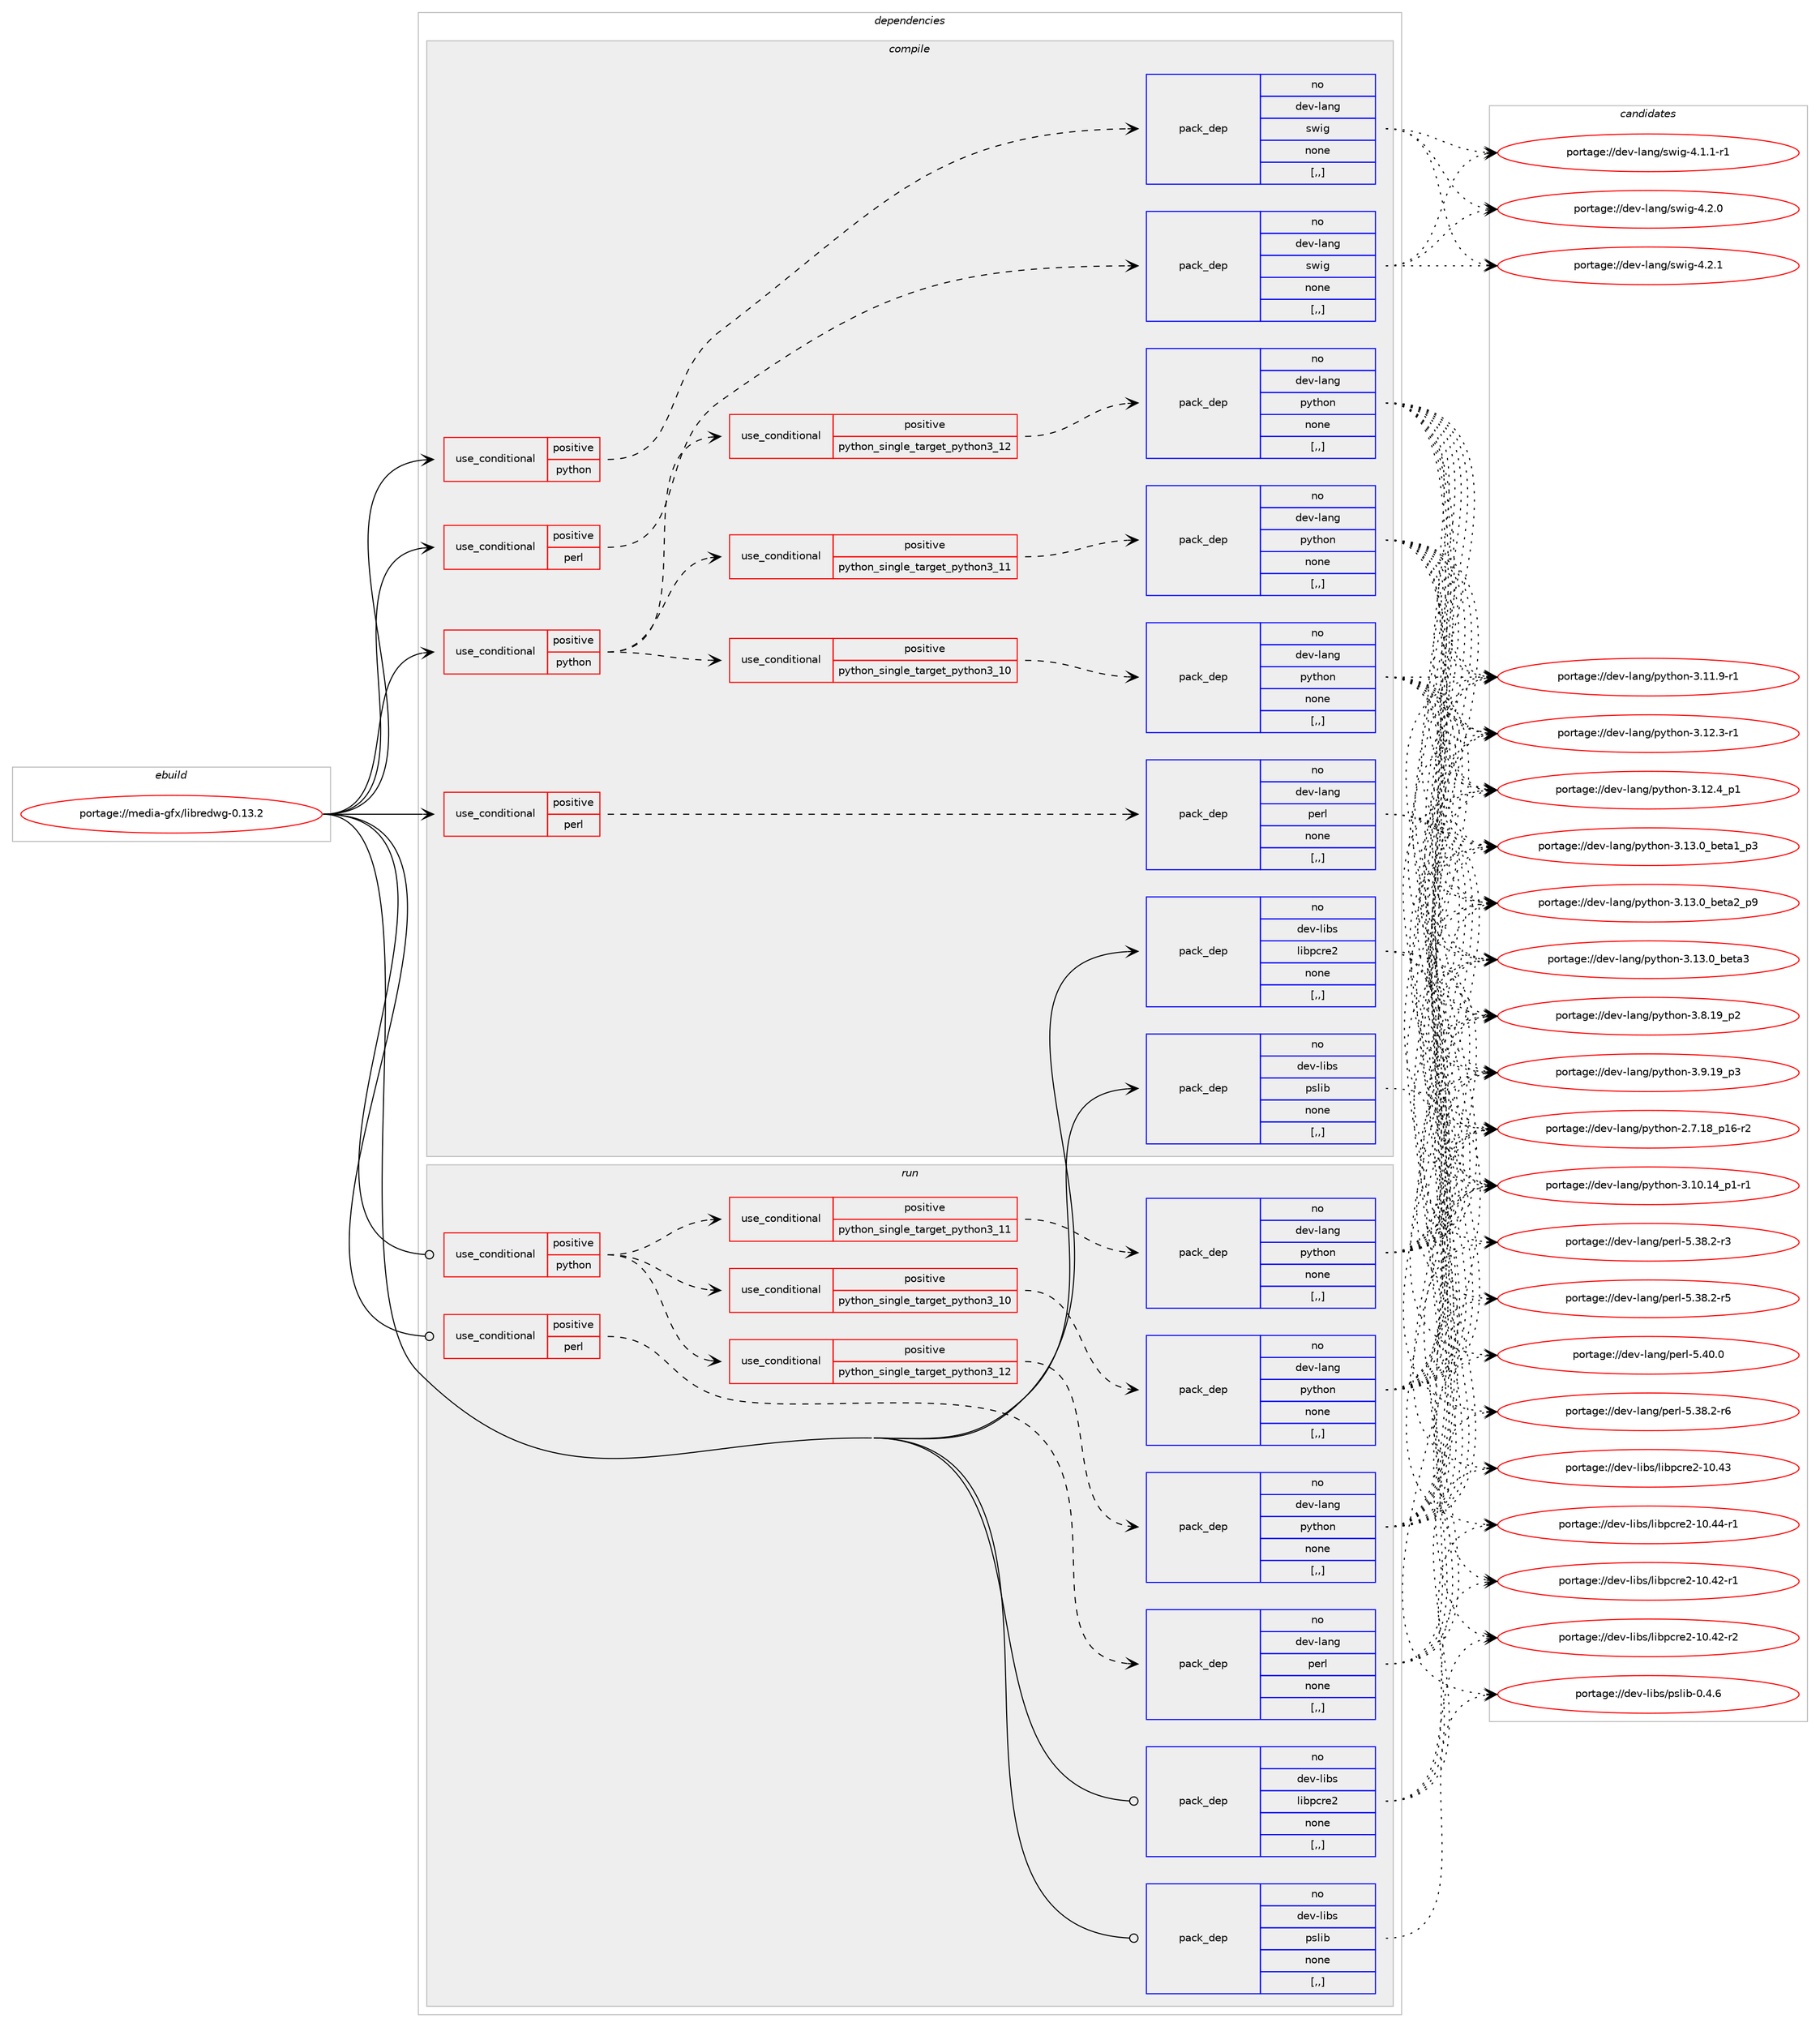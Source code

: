 digraph prolog {

# *************
# Graph options
# *************

newrank=true;
concentrate=true;
compound=true;
graph [rankdir=LR,fontname=Helvetica,fontsize=10,ranksep=1.5];#, ranksep=2.5, nodesep=0.2];
edge  [arrowhead=vee];
node  [fontname=Helvetica,fontsize=10];

# **********
# The ebuild
# **********

subgraph cluster_leftcol {
color=gray;
rank=same;
label=<<i>ebuild</i>>;
id [label="portage://media-gfx/libredwg-0.13.2", color=red, width=4, href="../media-gfx/libredwg-0.13.2.svg"];
}

# ****************
# The dependencies
# ****************

subgraph cluster_midcol {
color=gray;
label=<<i>dependencies</i>>;
subgraph cluster_compile {
fillcolor="#eeeeee";
style=filled;
label=<<i>compile</i>>;
subgraph cond72000 {
dependency285585 [label=<<TABLE BORDER="0" CELLBORDER="1" CELLSPACING="0" CELLPADDING="4"><TR><TD ROWSPAN="3" CELLPADDING="10">use_conditional</TD></TR><TR><TD>positive</TD></TR><TR><TD>perl</TD></TR></TABLE>>, shape=none, color=red];
subgraph pack211288 {
dependency285586 [label=<<TABLE BORDER="0" CELLBORDER="1" CELLSPACING="0" CELLPADDING="4" WIDTH="220"><TR><TD ROWSPAN="6" CELLPADDING="30">pack_dep</TD></TR><TR><TD WIDTH="110">no</TD></TR><TR><TD>dev-lang</TD></TR><TR><TD>perl</TD></TR><TR><TD>none</TD></TR><TR><TD>[,,]</TD></TR></TABLE>>, shape=none, color=blue];
}
dependency285585:e -> dependency285586:w [weight=20,style="dashed",arrowhead="vee"];
}
id:e -> dependency285585:w [weight=20,style="solid",arrowhead="vee"];
subgraph cond72001 {
dependency285587 [label=<<TABLE BORDER="0" CELLBORDER="1" CELLSPACING="0" CELLPADDING="4"><TR><TD ROWSPAN="3" CELLPADDING="10">use_conditional</TD></TR><TR><TD>positive</TD></TR><TR><TD>perl</TD></TR></TABLE>>, shape=none, color=red];
subgraph pack211289 {
dependency285588 [label=<<TABLE BORDER="0" CELLBORDER="1" CELLSPACING="0" CELLPADDING="4" WIDTH="220"><TR><TD ROWSPAN="6" CELLPADDING="30">pack_dep</TD></TR><TR><TD WIDTH="110">no</TD></TR><TR><TD>dev-lang</TD></TR><TR><TD>swig</TD></TR><TR><TD>none</TD></TR><TR><TD>[,,]</TD></TR></TABLE>>, shape=none, color=blue];
}
dependency285587:e -> dependency285588:w [weight=20,style="dashed",arrowhead="vee"];
}
id:e -> dependency285587:w [weight=20,style="solid",arrowhead="vee"];
subgraph cond72002 {
dependency285589 [label=<<TABLE BORDER="0" CELLBORDER="1" CELLSPACING="0" CELLPADDING="4"><TR><TD ROWSPAN="3" CELLPADDING="10">use_conditional</TD></TR><TR><TD>positive</TD></TR><TR><TD>python</TD></TR></TABLE>>, shape=none, color=red];
subgraph cond72003 {
dependency285590 [label=<<TABLE BORDER="0" CELLBORDER="1" CELLSPACING="0" CELLPADDING="4"><TR><TD ROWSPAN="3" CELLPADDING="10">use_conditional</TD></TR><TR><TD>positive</TD></TR><TR><TD>python_single_target_python3_10</TD></TR></TABLE>>, shape=none, color=red];
subgraph pack211290 {
dependency285591 [label=<<TABLE BORDER="0" CELLBORDER="1" CELLSPACING="0" CELLPADDING="4" WIDTH="220"><TR><TD ROWSPAN="6" CELLPADDING="30">pack_dep</TD></TR><TR><TD WIDTH="110">no</TD></TR><TR><TD>dev-lang</TD></TR><TR><TD>python</TD></TR><TR><TD>none</TD></TR><TR><TD>[,,]</TD></TR></TABLE>>, shape=none, color=blue];
}
dependency285590:e -> dependency285591:w [weight=20,style="dashed",arrowhead="vee"];
}
dependency285589:e -> dependency285590:w [weight=20,style="dashed",arrowhead="vee"];
subgraph cond72004 {
dependency285592 [label=<<TABLE BORDER="0" CELLBORDER="1" CELLSPACING="0" CELLPADDING="4"><TR><TD ROWSPAN="3" CELLPADDING="10">use_conditional</TD></TR><TR><TD>positive</TD></TR><TR><TD>python_single_target_python3_11</TD></TR></TABLE>>, shape=none, color=red];
subgraph pack211291 {
dependency285593 [label=<<TABLE BORDER="0" CELLBORDER="1" CELLSPACING="0" CELLPADDING="4" WIDTH="220"><TR><TD ROWSPAN="6" CELLPADDING="30">pack_dep</TD></TR><TR><TD WIDTH="110">no</TD></TR><TR><TD>dev-lang</TD></TR><TR><TD>python</TD></TR><TR><TD>none</TD></TR><TR><TD>[,,]</TD></TR></TABLE>>, shape=none, color=blue];
}
dependency285592:e -> dependency285593:w [weight=20,style="dashed",arrowhead="vee"];
}
dependency285589:e -> dependency285592:w [weight=20,style="dashed",arrowhead="vee"];
subgraph cond72005 {
dependency285594 [label=<<TABLE BORDER="0" CELLBORDER="1" CELLSPACING="0" CELLPADDING="4"><TR><TD ROWSPAN="3" CELLPADDING="10">use_conditional</TD></TR><TR><TD>positive</TD></TR><TR><TD>python_single_target_python3_12</TD></TR></TABLE>>, shape=none, color=red];
subgraph pack211292 {
dependency285595 [label=<<TABLE BORDER="0" CELLBORDER="1" CELLSPACING="0" CELLPADDING="4" WIDTH="220"><TR><TD ROWSPAN="6" CELLPADDING="30">pack_dep</TD></TR><TR><TD WIDTH="110">no</TD></TR><TR><TD>dev-lang</TD></TR><TR><TD>python</TD></TR><TR><TD>none</TD></TR><TR><TD>[,,]</TD></TR></TABLE>>, shape=none, color=blue];
}
dependency285594:e -> dependency285595:w [weight=20,style="dashed",arrowhead="vee"];
}
dependency285589:e -> dependency285594:w [weight=20,style="dashed",arrowhead="vee"];
}
id:e -> dependency285589:w [weight=20,style="solid",arrowhead="vee"];
subgraph cond72006 {
dependency285596 [label=<<TABLE BORDER="0" CELLBORDER="1" CELLSPACING="0" CELLPADDING="4"><TR><TD ROWSPAN="3" CELLPADDING="10">use_conditional</TD></TR><TR><TD>positive</TD></TR><TR><TD>python</TD></TR></TABLE>>, shape=none, color=red];
subgraph pack211293 {
dependency285597 [label=<<TABLE BORDER="0" CELLBORDER="1" CELLSPACING="0" CELLPADDING="4" WIDTH="220"><TR><TD ROWSPAN="6" CELLPADDING="30">pack_dep</TD></TR><TR><TD WIDTH="110">no</TD></TR><TR><TD>dev-lang</TD></TR><TR><TD>swig</TD></TR><TR><TD>none</TD></TR><TR><TD>[,,]</TD></TR></TABLE>>, shape=none, color=blue];
}
dependency285596:e -> dependency285597:w [weight=20,style="dashed",arrowhead="vee"];
}
id:e -> dependency285596:w [weight=20,style="solid",arrowhead="vee"];
subgraph pack211294 {
dependency285598 [label=<<TABLE BORDER="0" CELLBORDER="1" CELLSPACING="0" CELLPADDING="4" WIDTH="220"><TR><TD ROWSPAN="6" CELLPADDING="30">pack_dep</TD></TR><TR><TD WIDTH="110">no</TD></TR><TR><TD>dev-libs</TD></TR><TR><TD>libpcre2</TD></TR><TR><TD>none</TD></TR><TR><TD>[,,]</TD></TR></TABLE>>, shape=none, color=blue];
}
id:e -> dependency285598:w [weight=20,style="solid",arrowhead="vee"];
subgraph pack211295 {
dependency285599 [label=<<TABLE BORDER="0" CELLBORDER="1" CELLSPACING="0" CELLPADDING="4" WIDTH="220"><TR><TD ROWSPAN="6" CELLPADDING="30">pack_dep</TD></TR><TR><TD WIDTH="110">no</TD></TR><TR><TD>dev-libs</TD></TR><TR><TD>pslib</TD></TR><TR><TD>none</TD></TR><TR><TD>[,,]</TD></TR></TABLE>>, shape=none, color=blue];
}
id:e -> dependency285599:w [weight=20,style="solid",arrowhead="vee"];
}
subgraph cluster_compileandrun {
fillcolor="#eeeeee";
style=filled;
label=<<i>compile and run</i>>;
}
subgraph cluster_run {
fillcolor="#eeeeee";
style=filled;
label=<<i>run</i>>;
subgraph cond72007 {
dependency285600 [label=<<TABLE BORDER="0" CELLBORDER="1" CELLSPACING="0" CELLPADDING="4"><TR><TD ROWSPAN="3" CELLPADDING="10">use_conditional</TD></TR><TR><TD>positive</TD></TR><TR><TD>perl</TD></TR></TABLE>>, shape=none, color=red];
subgraph pack211296 {
dependency285601 [label=<<TABLE BORDER="0" CELLBORDER="1" CELLSPACING="0" CELLPADDING="4" WIDTH="220"><TR><TD ROWSPAN="6" CELLPADDING="30">pack_dep</TD></TR><TR><TD WIDTH="110">no</TD></TR><TR><TD>dev-lang</TD></TR><TR><TD>perl</TD></TR><TR><TD>none</TD></TR><TR><TD>[,,]</TD></TR></TABLE>>, shape=none, color=blue];
}
dependency285600:e -> dependency285601:w [weight=20,style="dashed",arrowhead="vee"];
}
id:e -> dependency285600:w [weight=20,style="solid",arrowhead="odot"];
subgraph cond72008 {
dependency285602 [label=<<TABLE BORDER="0" CELLBORDER="1" CELLSPACING="0" CELLPADDING="4"><TR><TD ROWSPAN="3" CELLPADDING="10">use_conditional</TD></TR><TR><TD>positive</TD></TR><TR><TD>python</TD></TR></TABLE>>, shape=none, color=red];
subgraph cond72009 {
dependency285603 [label=<<TABLE BORDER="0" CELLBORDER="1" CELLSPACING="0" CELLPADDING="4"><TR><TD ROWSPAN="3" CELLPADDING="10">use_conditional</TD></TR><TR><TD>positive</TD></TR><TR><TD>python_single_target_python3_10</TD></TR></TABLE>>, shape=none, color=red];
subgraph pack211297 {
dependency285604 [label=<<TABLE BORDER="0" CELLBORDER="1" CELLSPACING="0" CELLPADDING="4" WIDTH="220"><TR><TD ROWSPAN="6" CELLPADDING="30">pack_dep</TD></TR><TR><TD WIDTH="110">no</TD></TR><TR><TD>dev-lang</TD></TR><TR><TD>python</TD></TR><TR><TD>none</TD></TR><TR><TD>[,,]</TD></TR></TABLE>>, shape=none, color=blue];
}
dependency285603:e -> dependency285604:w [weight=20,style="dashed",arrowhead="vee"];
}
dependency285602:e -> dependency285603:w [weight=20,style="dashed",arrowhead="vee"];
subgraph cond72010 {
dependency285605 [label=<<TABLE BORDER="0" CELLBORDER="1" CELLSPACING="0" CELLPADDING="4"><TR><TD ROWSPAN="3" CELLPADDING="10">use_conditional</TD></TR><TR><TD>positive</TD></TR><TR><TD>python_single_target_python3_11</TD></TR></TABLE>>, shape=none, color=red];
subgraph pack211298 {
dependency285606 [label=<<TABLE BORDER="0" CELLBORDER="1" CELLSPACING="0" CELLPADDING="4" WIDTH="220"><TR><TD ROWSPAN="6" CELLPADDING="30">pack_dep</TD></TR><TR><TD WIDTH="110">no</TD></TR><TR><TD>dev-lang</TD></TR><TR><TD>python</TD></TR><TR><TD>none</TD></TR><TR><TD>[,,]</TD></TR></TABLE>>, shape=none, color=blue];
}
dependency285605:e -> dependency285606:w [weight=20,style="dashed",arrowhead="vee"];
}
dependency285602:e -> dependency285605:w [weight=20,style="dashed",arrowhead="vee"];
subgraph cond72011 {
dependency285607 [label=<<TABLE BORDER="0" CELLBORDER="1" CELLSPACING="0" CELLPADDING="4"><TR><TD ROWSPAN="3" CELLPADDING="10">use_conditional</TD></TR><TR><TD>positive</TD></TR><TR><TD>python_single_target_python3_12</TD></TR></TABLE>>, shape=none, color=red];
subgraph pack211299 {
dependency285608 [label=<<TABLE BORDER="0" CELLBORDER="1" CELLSPACING="0" CELLPADDING="4" WIDTH="220"><TR><TD ROWSPAN="6" CELLPADDING="30">pack_dep</TD></TR><TR><TD WIDTH="110">no</TD></TR><TR><TD>dev-lang</TD></TR><TR><TD>python</TD></TR><TR><TD>none</TD></TR><TR><TD>[,,]</TD></TR></TABLE>>, shape=none, color=blue];
}
dependency285607:e -> dependency285608:w [weight=20,style="dashed",arrowhead="vee"];
}
dependency285602:e -> dependency285607:w [weight=20,style="dashed",arrowhead="vee"];
}
id:e -> dependency285602:w [weight=20,style="solid",arrowhead="odot"];
subgraph pack211300 {
dependency285609 [label=<<TABLE BORDER="0" CELLBORDER="1" CELLSPACING="0" CELLPADDING="4" WIDTH="220"><TR><TD ROWSPAN="6" CELLPADDING="30">pack_dep</TD></TR><TR><TD WIDTH="110">no</TD></TR><TR><TD>dev-libs</TD></TR><TR><TD>libpcre2</TD></TR><TR><TD>none</TD></TR><TR><TD>[,,]</TD></TR></TABLE>>, shape=none, color=blue];
}
id:e -> dependency285609:w [weight=20,style="solid",arrowhead="odot"];
subgraph pack211301 {
dependency285610 [label=<<TABLE BORDER="0" CELLBORDER="1" CELLSPACING="0" CELLPADDING="4" WIDTH="220"><TR><TD ROWSPAN="6" CELLPADDING="30">pack_dep</TD></TR><TR><TD WIDTH="110">no</TD></TR><TR><TD>dev-libs</TD></TR><TR><TD>pslib</TD></TR><TR><TD>none</TD></TR><TR><TD>[,,]</TD></TR></TABLE>>, shape=none, color=blue];
}
id:e -> dependency285610:w [weight=20,style="solid",arrowhead="odot"];
}
}

# **************
# The candidates
# **************

subgraph cluster_choices {
rank=same;
color=gray;
label=<<i>candidates</i>>;

subgraph choice211288 {
color=black;
nodesep=1;
choice100101118451089711010347112101114108455346515646504511451 [label="portage://dev-lang/perl-5.38.2-r3", color=red, width=4,href="../dev-lang/perl-5.38.2-r3.svg"];
choice100101118451089711010347112101114108455346515646504511453 [label="portage://dev-lang/perl-5.38.2-r5", color=red, width=4,href="../dev-lang/perl-5.38.2-r5.svg"];
choice100101118451089711010347112101114108455346515646504511454 [label="portage://dev-lang/perl-5.38.2-r6", color=red, width=4,href="../dev-lang/perl-5.38.2-r6.svg"];
choice10010111845108971101034711210111410845534652484648 [label="portage://dev-lang/perl-5.40.0", color=red, width=4,href="../dev-lang/perl-5.40.0.svg"];
dependency285586:e -> choice100101118451089711010347112101114108455346515646504511451:w [style=dotted,weight="100"];
dependency285586:e -> choice100101118451089711010347112101114108455346515646504511453:w [style=dotted,weight="100"];
dependency285586:e -> choice100101118451089711010347112101114108455346515646504511454:w [style=dotted,weight="100"];
dependency285586:e -> choice10010111845108971101034711210111410845534652484648:w [style=dotted,weight="100"];
}
subgraph choice211289 {
color=black;
nodesep=1;
choice1001011184510897110103471151191051034552464946494511449 [label="portage://dev-lang/swig-4.1.1-r1", color=red, width=4,href="../dev-lang/swig-4.1.1-r1.svg"];
choice100101118451089711010347115119105103455246504648 [label="portage://dev-lang/swig-4.2.0", color=red, width=4,href="../dev-lang/swig-4.2.0.svg"];
choice100101118451089711010347115119105103455246504649 [label="portage://dev-lang/swig-4.2.1", color=red, width=4,href="../dev-lang/swig-4.2.1.svg"];
dependency285588:e -> choice1001011184510897110103471151191051034552464946494511449:w [style=dotted,weight="100"];
dependency285588:e -> choice100101118451089711010347115119105103455246504648:w [style=dotted,weight="100"];
dependency285588:e -> choice100101118451089711010347115119105103455246504649:w [style=dotted,weight="100"];
}
subgraph choice211290 {
color=black;
nodesep=1;
choice100101118451089711010347112121116104111110455046554649569511249544511450 [label="portage://dev-lang/python-2.7.18_p16-r2", color=red, width=4,href="../dev-lang/python-2.7.18_p16-r2.svg"];
choice100101118451089711010347112121116104111110455146494846495295112494511449 [label="portage://dev-lang/python-3.10.14_p1-r1", color=red, width=4,href="../dev-lang/python-3.10.14_p1-r1.svg"];
choice100101118451089711010347112121116104111110455146494946574511449 [label="portage://dev-lang/python-3.11.9-r1", color=red, width=4,href="../dev-lang/python-3.11.9-r1.svg"];
choice100101118451089711010347112121116104111110455146495046514511449 [label="portage://dev-lang/python-3.12.3-r1", color=red, width=4,href="../dev-lang/python-3.12.3-r1.svg"];
choice100101118451089711010347112121116104111110455146495046529511249 [label="portage://dev-lang/python-3.12.4_p1", color=red, width=4,href="../dev-lang/python-3.12.4_p1.svg"];
choice10010111845108971101034711212111610411111045514649514648959810111697499511251 [label="portage://dev-lang/python-3.13.0_beta1_p3", color=red, width=4,href="../dev-lang/python-3.13.0_beta1_p3.svg"];
choice10010111845108971101034711212111610411111045514649514648959810111697509511257 [label="portage://dev-lang/python-3.13.0_beta2_p9", color=red, width=4,href="../dev-lang/python-3.13.0_beta2_p9.svg"];
choice1001011184510897110103471121211161041111104551464951464895981011169751 [label="portage://dev-lang/python-3.13.0_beta3", color=red, width=4,href="../dev-lang/python-3.13.0_beta3.svg"];
choice100101118451089711010347112121116104111110455146564649579511250 [label="portage://dev-lang/python-3.8.19_p2", color=red, width=4,href="../dev-lang/python-3.8.19_p2.svg"];
choice100101118451089711010347112121116104111110455146574649579511251 [label="portage://dev-lang/python-3.9.19_p3", color=red, width=4,href="../dev-lang/python-3.9.19_p3.svg"];
dependency285591:e -> choice100101118451089711010347112121116104111110455046554649569511249544511450:w [style=dotted,weight="100"];
dependency285591:e -> choice100101118451089711010347112121116104111110455146494846495295112494511449:w [style=dotted,weight="100"];
dependency285591:e -> choice100101118451089711010347112121116104111110455146494946574511449:w [style=dotted,weight="100"];
dependency285591:e -> choice100101118451089711010347112121116104111110455146495046514511449:w [style=dotted,weight="100"];
dependency285591:e -> choice100101118451089711010347112121116104111110455146495046529511249:w [style=dotted,weight="100"];
dependency285591:e -> choice10010111845108971101034711212111610411111045514649514648959810111697499511251:w [style=dotted,weight="100"];
dependency285591:e -> choice10010111845108971101034711212111610411111045514649514648959810111697509511257:w [style=dotted,weight="100"];
dependency285591:e -> choice1001011184510897110103471121211161041111104551464951464895981011169751:w [style=dotted,weight="100"];
dependency285591:e -> choice100101118451089711010347112121116104111110455146564649579511250:w [style=dotted,weight="100"];
dependency285591:e -> choice100101118451089711010347112121116104111110455146574649579511251:w [style=dotted,weight="100"];
}
subgraph choice211291 {
color=black;
nodesep=1;
choice100101118451089711010347112121116104111110455046554649569511249544511450 [label="portage://dev-lang/python-2.7.18_p16-r2", color=red, width=4,href="../dev-lang/python-2.7.18_p16-r2.svg"];
choice100101118451089711010347112121116104111110455146494846495295112494511449 [label="portage://dev-lang/python-3.10.14_p1-r1", color=red, width=4,href="../dev-lang/python-3.10.14_p1-r1.svg"];
choice100101118451089711010347112121116104111110455146494946574511449 [label="portage://dev-lang/python-3.11.9-r1", color=red, width=4,href="../dev-lang/python-3.11.9-r1.svg"];
choice100101118451089711010347112121116104111110455146495046514511449 [label="portage://dev-lang/python-3.12.3-r1", color=red, width=4,href="../dev-lang/python-3.12.3-r1.svg"];
choice100101118451089711010347112121116104111110455146495046529511249 [label="portage://dev-lang/python-3.12.4_p1", color=red, width=4,href="../dev-lang/python-3.12.4_p1.svg"];
choice10010111845108971101034711212111610411111045514649514648959810111697499511251 [label="portage://dev-lang/python-3.13.0_beta1_p3", color=red, width=4,href="../dev-lang/python-3.13.0_beta1_p3.svg"];
choice10010111845108971101034711212111610411111045514649514648959810111697509511257 [label="portage://dev-lang/python-3.13.0_beta2_p9", color=red, width=4,href="../dev-lang/python-3.13.0_beta2_p9.svg"];
choice1001011184510897110103471121211161041111104551464951464895981011169751 [label="portage://dev-lang/python-3.13.0_beta3", color=red, width=4,href="../dev-lang/python-3.13.0_beta3.svg"];
choice100101118451089711010347112121116104111110455146564649579511250 [label="portage://dev-lang/python-3.8.19_p2", color=red, width=4,href="../dev-lang/python-3.8.19_p2.svg"];
choice100101118451089711010347112121116104111110455146574649579511251 [label="portage://dev-lang/python-3.9.19_p3", color=red, width=4,href="../dev-lang/python-3.9.19_p3.svg"];
dependency285593:e -> choice100101118451089711010347112121116104111110455046554649569511249544511450:w [style=dotted,weight="100"];
dependency285593:e -> choice100101118451089711010347112121116104111110455146494846495295112494511449:w [style=dotted,weight="100"];
dependency285593:e -> choice100101118451089711010347112121116104111110455146494946574511449:w [style=dotted,weight="100"];
dependency285593:e -> choice100101118451089711010347112121116104111110455146495046514511449:w [style=dotted,weight="100"];
dependency285593:e -> choice100101118451089711010347112121116104111110455146495046529511249:w [style=dotted,weight="100"];
dependency285593:e -> choice10010111845108971101034711212111610411111045514649514648959810111697499511251:w [style=dotted,weight="100"];
dependency285593:e -> choice10010111845108971101034711212111610411111045514649514648959810111697509511257:w [style=dotted,weight="100"];
dependency285593:e -> choice1001011184510897110103471121211161041111104551464951464895981011169751:w [style=dotted,weight="100"];
dependency285593:e -> choice100101118451089711010347112121116104111110455146564649579511250:w [style=dotted,weight="100"];
dependency285593:e -> choice100101118451089711010347112121116104111110455146574649579511251:w [style=dotted,weight="100"];
}
subgraph choice211292 {
color=black;
nodesep=1;
choice100101118451089711010347112121116104111110455046554649569511249544511450 [label="portage://dev-lang/python-2.7.18_p16-r2", color=red, width=4,href="../dev-lang/python-2.7.18_p16-r2.svg"];
choice100101118451089711010347112121116104111110455146494846495295112494511449 [label="portage://dev-lang/python-3.10.14_p1-r1", color=red, width=4,href="../dev-lang/python-3.10.14_p1-r1.svg"];
choice100101118451089711010347112121116104111110455146494946574511449 [label="portage://dev-lang/python-3.11.9-r1", color=red, width=4,href="../dev-lang/python-3.11.9-r1.svg"];
choice100101118451089711010347112121116104111110455146495046514511449 [label="portage://dev-lang/python-3.12.3-r1", color=red, width=4,href="../dev-lang/python-3.12.3-r1.svg"];
choice100101118451089711010347112121116104111110455146495046529511249 [label="portage://dev-lang/python-3.12.4_p1", color=red, width=4,href="../dev-lang/python-3.12.4_p1.svg"];
choice10010111845108971101034711212111610411111045514649514648959810111697499511251 [label="portage://dev-lang/python-3.13.0_beta1_p3", color=red, width=4,href="../dev-lang/python-3.13.0_beta1_p3.svg"];
choice10010111845108971101034711212111610411111045514649514648959810111697509511257 [label="portage://dev-lang/python-3.13.0_beta2_p9", color=red, width=4,href="../dev-lang/python-3.13.0_beta2_p9.svg"];
choice1001011184510897110103471121211161041111104551464951464895981011169751 [label="portage://dev-lang/python-3.13.0_beta3", color=red, width=4,href="../dev-lang/python-3.13.0_beta3.svg"];
choice100101118451089711010347112121116104111110455146564649579511250 [label="portage://dev-lang/python-3.8.19_p2", color=red, width=4,href="../dev-lang/python-3.8.19_p2.svg"];
choice100101118451089711010347112121116104111110455146574649579511251 [label="portage://dev-lang/python-3.9.19_p3", color=red, width=4,href="../dev-lang/python-3.9.19_p3.svg"];
dependency285595:e -> choice100101118451089711010347112121116104111110455046554649569511249544511450:w [style=dotted,weight="100"];
dependency285595:e -> choice100101118451089711010347112121116104111110455146494846495295112494511449:w [style=dotted,weight="100"];
dependency285595:e -> choice100101118451089711010347112121116104111110455146494946574511449:w [style=dotted,weight="100"];
dependency285595:e -> choice100101118451089711010347112121116104111110455146495046514511449:w [style=dotted,weight="100"];
dependency285595:e -> choice100101118451089711010347112121116104111110455146495046529511249:w [style=dotted,weight="100"];
dependency285595:e -> choice10010111845108971101034711212111610411111045514649514648959810111697499511251:w [style=dotted,weight="100"];
dependency285595:e -> choice10010111845108971101034711212111610411111045514649514648959810111697509511257:w [style=dotted,weight="100"];
dependency285595:e -> choice1001011184510897110103471121211161041111104551464951464895981011169751:w [style=dotted,weight="100"];
dependency285595:e -> choice100101118451089711010347112121116104111110455146564649579511250:w [style=dotted,weight="100"];
dependency285595:e -> choice100101118451089711010347112121116104111110455146574649579511251:w [style=dotted,weight="100"];
}
subgraph choice211293 {
color=black;
nodesep=1;
choice1001011184510897110103471151191051034552464946494511449 [label="portage://dev-lang/swig-4.1.1-r1", color=red, width=4,href="../dev-lang/swig-4.1.1-r1.svg"];
choice100101118451089711010347115119105103455246504648 [label="portage://dev-lang/swig-4.2.0", color=red, width=4,href="../dev-lang/swig-4.2.0.svg"];
choice100101118451089711010347115119105103455246504649 [label="portage://dev-lang/swig-4.2.1", color=red, width=4,href="../dev-lang/swig-4.2.1.svg"];
dependency285597:e -> choice1001011184510897110103471151191051034552464946494511449:w [style=dotted,weight="100"];
dependency285597:e -> choice100101118451089711010347115119105103455246504648:w [style=dotted,weight="100"];
dependency285597:e -> choice100101118451089711010347115119105103455246504649:w [style=dotted,weight="100"];
}
subgraph choice211294 {
color=black;
nodesep=1;
choice1001011184510810598115471081059811299114101504549484652504511449 [label="portage://dev-libs/libpcre2-10.42-r1", color=red, width=4,href="../dev-libs/libpcre2-10.42-r1.svg"];
choice1001011184510810598115471081059811299114101504549484652504511450 [label="portage://dev-libs/libpcre2-10.42-r2", color=red, width=4,href="../dev-libs/libpcre2-10.42-r2.svg"];
choice100101118451081059811547108105981129911410150454948465251 [label="portage://dev-libs/libpcre2-10.43", color=red, width=4,href="../dev-libs/libpcre2-10.43.svg"];
choice1001011184510810598115471081059811299114101504549484652524511449 [label="portage://dev-libs/libpcre2-10.44-r1", color=red, width=4,href="../dev-libs/libpcre2-10.44-r1.svg"];
dependency285598:e -> choice1001011184510810598115471081059811299114101504549484652504511449:w [style=dotted,weight="100"];
dependency285598:e -> choice1001011184510810598115471081059811299114101504549484652504511450:w [style=dotted,weight="100"];
dependency285598:e -> choice100101118451081059811547108105981129911410150454948465251:w [style=dotted,weight="100"];
dependency285598:e -> choice1001011184510810598115471081059811299114101504549484652524511449:w [style=dotted,weight="100"];
}
subgraph choice211295 {
color=black;
nodesep=1;
choice10010111845108105981154711211510810598454846524654 [label="portage://dev-libs/pslib-0.4.6", color=red, width=4,href="../dev-libs/pslib-0.4.6.svg"];
dependency285599:e -> choice10010111845108105981154711211510810598454846524654:w [style=dotted,weight="100"];
}
subgraph choice211296 {
color=black;
nodesep=1;
choice100101118451089711010347112101114108455346515646504511451 [label="portage://dev-lang/perl-5.38.2-r3", color=red, width=4,href="../dev-lang/perl-5.38.2-r3.svg"];
choice100101118451089711010347112101114108455346515646504511453 [label="portage://dev-lang/perl-5.38.2-r5", color=red, width=4,href="../dev-lang/perl-5.38.2-r5.svg"];
choice100101118451089711010347112101114108455346515646504511454 [label="portage://dev-lang/perl-5.38.2-r6", color=red, width=4,href="../dev-lang/perl-5.38.2-r6.svg"];
choice10010111845108971101034711210111410845534652484648 [label="portage://dev-lang/perl-5.40.0", color=red, width=4,href="../dev-lang/perl-5.40.0.svg"];
dependency285601:e -> choice100101118451089711010347112101114108455346515646504511451:w [style=dotted,weight="100"];
dependency285601:e -> choice100101118451089711010347112101114108455346515646504511453:w [style=dotted,weight="100"];
dependency285601:e -> choice100101118451089711010347112101114108455346515646504511454:w [style=dotted,weight="100"];
dependency285601:e -> choice10010111845108971101034711210111410845534652484648:w [style=dotted,weight="100"];
}
subgraph choice211297 {
color=black;
nodesep=1;
choice100101118451089711010347112121116104111110455046554649569511249544511450 [label="portage://dev-lang/python-2.7.18_p16-r2", color=red, width=4,href="../dev-lang/python-2.7.18_p16-r2.svg"];
choice100101118451089711010347112121116104111110455146494846495295112494511449 [label="portage://dev-lang/python-3.10.14_p1-r1", color=red, width=4,href="../dev-lang/python-3.10.14_p1-r1.svg"];
choice100101118451089711010347112121116104111110455146494946574511449 [label="portage://dev-lang/python-3.11.9-r1", color=red, width=4,href="../dev-lang/python-3.11.9-r1.svg"];
choice100101118451089711010347112121116104111110455146495046514511449 [label="portage://dev-lang/python-3.12.3-r1", color=red, width=4,href="../dev-lang/python-3.12.3-r1.svg"];
choice100101118451089711010347112121116104111110455146495046529511249 [label="portage://dev-lang/python-3.12.4_p1", color=red, width=4,href="../dev-lang/python-3.12.4_p1.svg"];
choice10010111845108971101034711212111610411111045514649514648959810111697499511251 [label="portage://dev-lang/python-3.13.0_beta1_p3", color=red, width=4,href="../dev-lang/python-3.13.0_beta1_p3.svg"];
choice10010111845108971101034711212111610411111045514649514648959810111697509511257 [label="portage://dev-lang/python-3.13.0_beta2_p9", color=red, width=4,href="../dev-lang/python-3.13.0_beta2_p9.svg"];
choice1001011184510897110103471121211161041111104551464951464895981011169751 [label="portage://dev-lang/python-3.13.0_beta3", color=red, width=4,href="../dev-lang/python-3.13.0_beta3.svg"];
choice100101118451089711010347112121116104111110455146564649579511250 [label="portage://dev-lang/python-3.8.19_p2", color=red, width=4,href="../dev-lang/python-3.8.19_p2.svg"];
choice100101118451089711010347112121116104111110455146574649579511251 [label="portage://dev-lang/python-3.9.19_p3", color=red, width=4,href="../dev-lang/python-3.9.19_p3.svg"];
dependency285604:e -> choice100101118451089711010347112121116104111110455046554649569511249544511450:w [style=dotted,weight="100"];
dependency285604:e -> choice100101118451089711010347112121116104111110455146494846495295112494511449:w [style=dotted,weight="100"];
dependency285604:e -> choice100101118451089711010347112121116104111110455146494946574511449:w [style=dotted,weight="100"];
dependency285604:e -> choice100101118451089711010347112121116104111110455146495046514511449:w [style=dotted,weight="100"];
dependency285604:e -> choice100101118451089711010347112121116104111110455146495046529511249:w [style=dotted,weight="100"];
dependency285604:e -> choice10010111845108971101034711212111610411111045514649514648959810111697499511251:w [style=dotted,weight="100"];
dependency285604:e -> choice10010111845108971101034711212111610411111045514649514648959810111697509511257:w [style=dotted,weight="100"];
dependency285604:e -> choice1001011184510897110103471121211161041111104551464951464895981011169751:w [style=dotted,weight="100"];
dependency285604:e -> choice100101118451089711010347112121116104111110455146564649579511250:w [style=dotted,weight="100"];
dependency285604:e -> choice100101118451089711010347112121116104111110455146574649579511251:w [style=dotted,weight="100"];
}
subgraph choice211298 {
color=black;
nodesep=1;
choice100101118451089711010347112121116104111110455046554649569511249544511450 [label="portage://dev-lang/python-2.7.18_p16-r2", color=red, width=4,href="../dev-lang/python-2.7.18_p16-r2.svg"];
choice100101118451089711010347112121116104111110455146494846495295112494511449 [label="portage://dev-lang/python-3.10.14_p1-r1", color=red, width=4,href="../dev-lang/python-3.10.14_p1-r1.svg"];
choice100101118451089711010347112121116104111110455146494946574511449 [label="portage://dev-lang/python-3.11.9-r1", color=red, width=4,href="../dev-lang/python-3.11.9-r1.svg"];
choice100101118451089711010347112121116104111110455146495046514511449 [label="portage://dev-lang/python-3.12.3-r1", color=red, width=4,href="../dev-lang/python-3.12.3-r1.svg"];
choice100101118451089711010347112121116104111110455146495046529511249 [label="portage://dev-lang/python-3.12.4_p1", color=red, width=4,href="../dev-lang/python-3.12.4_p1.svg"];
choice10010111845108971101034711212111610411111045514649514648959810111697499511251 [label="portage://dev-lang/python-3.13.0_beta1_p3", color=red, width=4,href="../dev-lang/python-3.13.0_beta1_p3.svg"];
choice10010111845108971101034711212111610411111045514649514648959810111697509511257 [label="portage://dev-lang/python-3.13.0_beta2_p9", color=red, width=4,href="../dev-lang/python-3.13.0_beta2_p9.svg"];
choice1001011184510897110103471121211161041111104551464951464895981011169751 [label="portage://dev-lang/python-3.13.0_beta3", color=red, width=4,href="../dev-lang/python-3.13.0_beta3.svg"];
choice100101118451089711010347112121116104111110455146564649579511250 [label="portage://dev-lang/python-3.8.19_p2", color=red, width=4,href="../dev-lang/python-3.8.19_p2.svg"];
choice100101118451089711010347112121116104111110455146574649579511251 [label="portage://dev-lang/python-3.9.19_p3", color=red, width=4,href="../dev-lang/python-3.9.19_p3.svg"];
dependency285606:e -> choice100101118451089711010347112121116104111110455046554649569511249544511450:w [style=dotted,weight="100"];
dependency285606:e -> choice100101118451089711010347112121116104111110455146494846495295112494511449:w [style=dotted,weight="100"];
dependency285606:e -> choice100101118451089711010347112121116104111110455146494946574511449:w [style=dotted,weight="100"];
dependency285606:e -> choice100101118451089711010347112121116104111110455146495046514511449:w [style=dotted,weight="100"];
dependency285606:e -> choice100101118451089711010347112121116104111110455146495046529511249:w [style=dotted,weight="100"];
dependency285606:e -> choice10010111845108971101034711212111610411111045514649514648959810111697499511251:w [style=dotted,weight="100"];
dependency285606:e -> choice10010111845108971101034711212111610411111045514649514648959810111697509511257:w [style=dotted,weight="100"];
dependency285606:e -> choice1001011184510897110103471121211161041111104551464951464895981011169751:w [style=dotted,weight="100"];
dependency285606:e -> choice100101118451089711010347112121116104111110455146564649579511250:w [style=dotted,weight="100"];
dependency285606:e -> choice100101118451089711010347112121116104111110455146574649579511251:w [style=dotted,weight="100"];
}
subgraph choice211299 {
color=black;
nodesep=1;
choice100101118451089711010347112121116104111110455046554649569511249544511450 [label="portage://dev-lang/python-2.7.18_p16-r2", color=red, width=4,href="../dev-lang/python-2.7.18_p16-r2.svg"];
choice100101118451089711010347112121116104111110455146494846495295112494511449 [label="portage://dev-lang/python-3.10.14_p1-r1", color=red, width=4,href="../dev-lang/python-3.10.14_p1-r1.svg"];
choice100101118451089711010347112121116104111110455146494946574511449 [label="portage://dev-lang/python-3.11.9-r1", color=red, width=4,href="../dev-lang/python-3.11.9-r1.svg"];
choice100101118451089711010347112121116104111110455146495046514511449 [label="portage://dev-lang/python-3.12.3-r1", color=red, width=4,href="../dev-lang/python-3.12.3-r1.svg"];
choice100101118451089711010347112121116104111110455146495046529511249 [label="portage://dev-lang/python-3.12.4_p1", color=red, width=4,href="../dev-lang/python-3.12.4_p1.svg"];
choice10010111845108971101034711212111610411111045514649514648959810111697499511251 [label="portage://dev-lang/python-3.13.0_beta1_p3", color=red, width=4,href="../dev-lang/python-3.13.0_beta1_p3.svg"];
choice10010111845108971101034711212111610411111045514649514648959810111697509511257 [label="portage://dev-lang/python-3.13.0_beta2_p9", color=red, width=4,href="../dev-lang/python-3.13.0_beta2_p9.svg"];
choice1001011184510897110103471121211161041111104551464951464895981011169751 [label="portage://dev-lang/python-3.13.0_beta3", color=red, width=4,href="../dev-lang/python-3.13.0_beta3.svg"];
choice100101118451089711010347112121116104111110455146564649579511250 [label="portage://dev-lang/python-3.8.19_p2", color=red, width=4,href="../dev-lang/python-3.8.19_p2.svg"];
choice100101118451089711010347112121116104111110455146574649579511251 [label="portage://dev-lang/python-3.9.19_p3", color=red, width=4,href="../dev-lang/python-3.9.19_p3.svg"];
dependency285608:e -> choice100101118451089711010347112121116104111110455046554649569511249544511450:w [style=dotted,weight="100"];
dependency285608:e -> choice100101118451089711010347112121116104111110455146494846495295112494511449:w [style=dotted,weight="100"];
dependency285608:e -> choice100101118451089711010347112121116104111110455146494946574511449:w [style=dotted,weight="100"];
dependency285608:e -> choice100101118451089711010347112121116104111110455146495046514511449:w [style=dotted,weight="100"];
dependency285608:e -> choice100101118451089711010347112121116104111110455146495046529511249:w [style=dotted,weight="100"];
dependency285608:e -> choice10010111845108971101034711212111610411111045514649514648959810111697499511251:w [style=dotted,weight="100"];
dependency285608:e -> choice10010111845108971101034711212111610411111045514649514648959810111697509511257:w [style=dotted,weight="100"];
dependency285608:e -> choice1001011184510897110103471121211161041111104551464951464895981011169751:w [style=dotted,weight="100"];
dependency285608:e -> choice100101118451089711010347112121116104111110455146564649579511250:w [style=dotted,weight="100"];
dependency285608:e -> choice100101118451089711010347112121116104111110455146574649579511251:w [style=dotted,weight="100"];
}
subgraph choice211300 {
color=black;
nodesep=1;
choice1001011184510810598115471081059811299114101504549484652504511449 [label="portage://dev-libs/libpcre2-10.42-r1", color=red, width=4,href="../dev-libs/libpcre2-10.42-r1.svg"];
choice1001011184510810598115471081059811299114101504549484652504511450 [label="portage://dev-libs/libpcre2-10.42-r2", color=red, width=4,href="../dev-libs/libpcre2-10.42-r2.svg"];
choice100101118451081059811547108105981129911410150454948465251 [label="portage://dev-libs/libpcre2-10.43", color=red, width=4,href="../dev-libs/libpcre2-10.43.svg"];
choice1001011184510810598115471081059811299114101504549484652524511449 [label="portage://dev-libs/libpcre2-10.44-r1", color=red, width=4,href="../dev-libs/libpcre2-10.44-r1.svg"];
dependency285609:e -> choice1001011184510810598115471081059811299114101504549484652504511449:w [style=dotted,weight="100"];
dependency285609:e -> choice1001011184510810598115471081059811299114101504549484652504511450:w [style=dotted,weight="100"];
dependency285609:e -> choice100101118451081059811547108105981129911410150454948465251:w [style=dotted,weight="100"];
dependency285609:e -> choice1001011184510810598115471081059811299114101504549484652524511449:w [style=dotted,weight="100"];
}
subgraph choice211301 {
color=black;
nodesep=1;
choice10010111845108105981154711211510810598454846524654 [label="portage://dev-libs/pslib-0.4.6", color=red, width=4,href="../dev-libs/pslib-0.4.6.svg"];
dependency285610:e -> choice10010111845108105981154711211510810598454846524654:w [style=dotted,weight="100"];
}
}

}

